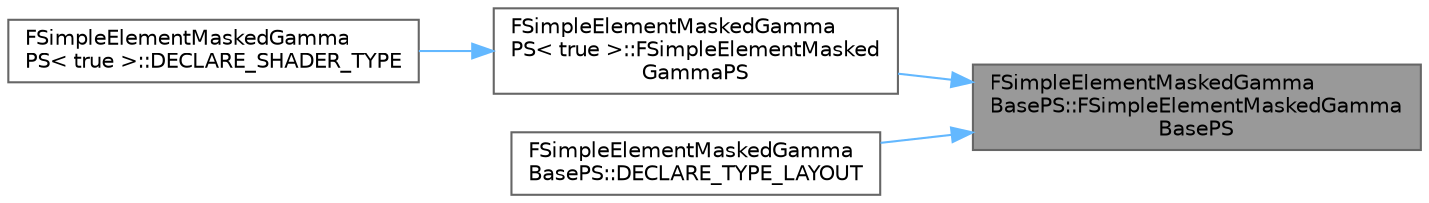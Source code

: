 digraph "FSimpleElementMaskedGammaBasePS::FSimpleElementMaskedGammaBasePS"
{
 // INTERACTIVE_SVG=YES
 // LATEX_PDF_SIZE
  bgcolor="transparent";
  edge [fontname=Helvetica,fontsize=10,labelfontname=Helvetica,labelfontsize=10];
  node [fontname=Helvetica,fontsize=10,shape=box,height=0.2,width=0.4];
  rankdir="RL";
  Node1 [id="Node000001",label="FSimpleElementMaskedGamma\lBasePS::FSimpleElementMaskedGamma\lBasePS",height=0.2,width=0.4,color="gray40", fillcolor="grey60", style="filled", fontcolor="black",tooltip=" "];
  Node1 -> Node2 [id="edge1_Node000001_Node000002",dir="back",color="steelblue1",style="solid",tooltip=" "];
  Node2 [id="Node000002",label="FSimpleElementMaskedGamma\lPS\< true \>::FSimpleElementMasked\lGammaPS",height=0.2,width=0.4,color="grey40", fillcolor="white", style="filled",URL="$d4/dd0/classFSimpleElementMaskedGammaPS.html#a822741f5088cba9f6e51200e9c5046db",tooltip=" "];
  Node2 -> Node3 [id="edge2_Node000002_Node000003",dir="back",color="steelblue1",style="solid",tooltip=" "];
  Node3 [id="Node000003",label="FSimpleElementMaskedGamma\lPS\< true \>::DECLARE_SHADER_TYPE",height=0.2,width=0.4,color="grey40", fillcolor="white", style="filled",URL="$d4/dd0/classFSimpleElementMaskedGammaPS.html#a64fc99e3acf7eb77c971356fa7c431b0",tooltip=" "];
  Node1 -> Node4 [id="edge3_Node000001_Node000004",dir="back",color="steelblue1",style="solid",tooltip=" "];
  Node4 [id="Node000004",label="FSimpleElementMaskedGamma\lBasePS::DECLARE_TYPE_LAYOUT",height=0.2,width=0.4,color="grey40", fillcolor="white", style="filled",URL="$de/d8b/classFSimpleElementMaskedGammaBasePS.html#ad7157da5ff9910043d90010b2054e94d",tooltip=" "];
}
